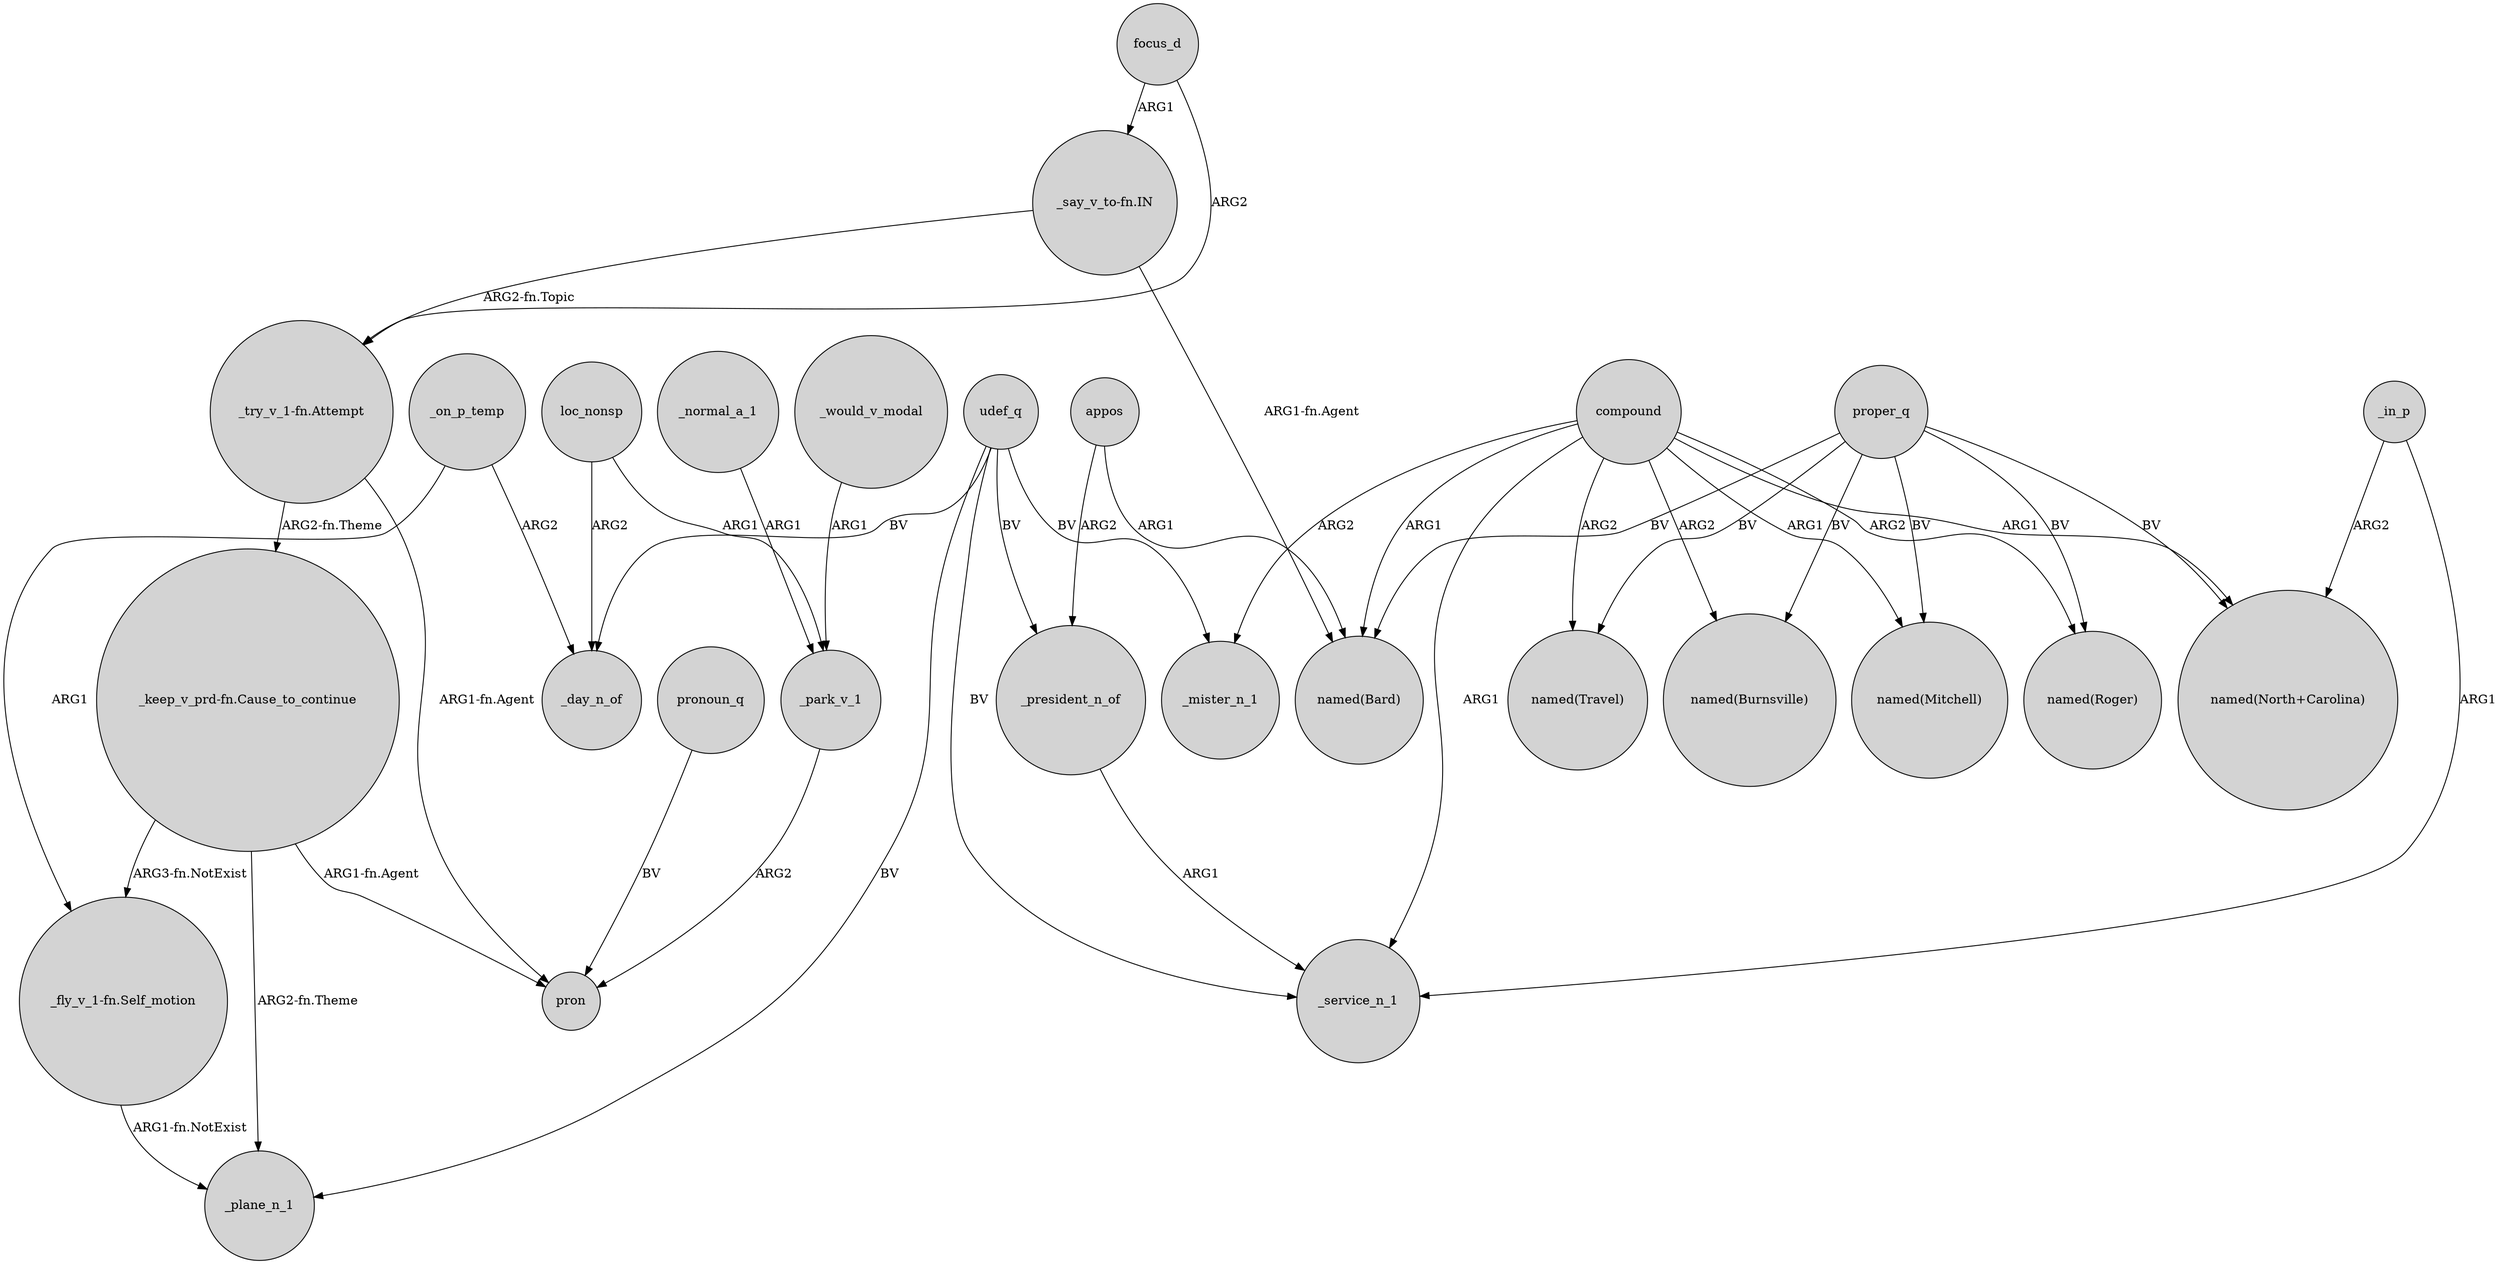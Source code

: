 digraph {
	node [shape=circle style=filled]
	appos -> "named(Bard)" [label=ARG1]
	proper_q -> "named(Burnsville)" [label=BV]
	proper_q -> "named(Bard)" [label=BV]
	"_keep_v_prd-fn.Cause_to_continue" -> pron [label="ARG1-fn.Agent"]
	"_say_v_to-fn.IN" -> "named(Bard)" [label="ARG1-fn.Agent"]
	compound -> _mister_n_1 [label=ARG2]
	proper_q -> "named(Travel)" [label=BV]
	_park_v_1 -> pron [label=ARG2]
	udef_q -> _mister_n_1 [label=BV]
	_would_v_modal -> _park_v_1 [label=ARG1]
	udef_q -> _day_n_of [label=BV]
	compound -> "named(Travel)" [label=ARG2]
	focus_d -> "_try_v_1-fn.Attempt" [label=ARG2]
	compound -> "named(North+Carolina)" [label=ARG1]
	_on_p_temp -> "_fly_v_1-fn.Self_motion" [label=ARG1]
	compound -> "named(Mitchell)" [label=ARG1]
	_in_p -> _service_n_1 [label=ARG1]
	proper_q -> "named(North+Carolina)" [label=BV]
	_normal_a_1 -> _park_v_1 [label=ARG1]
	"_try_v_1-fn.Attempt" -> "_keep_v_prd-fn.Cause_to_continue" [label="ARG2-fn.Theme"]
	pronoun_q -> pron [label=BV]
	appos -> _president_n_of [label=ARG2]
	compound -> "named(Roger)" [label=ARG2]
	"_say_v_to-fn.IN" -> "_try_v_1-fn.Attempt" [label="ARG2-fn.Topic"]
	udef_q -> _service_n_1 [label=BV]
	"_keep_v_prd-fn.Cause_to_continue" -> _plane_n_1 [label="ARG2-fn.Theme"]
	udef_q -> _president_n_of [label=BV]
	udef_q -> _plane_n_1 [label=BV]
	"_fly_v_1-fn.Self_motion" -> _plane_n_1 [label="ARG1-fn.NotExist"]
	compound -> "named(Burnsville)" [label=ARG2]
	proper_q -> "named(Mitchell)" [label=BV]
	loc_nonsp -> _day_n_of [label=ARG2]
	proper_q -> "named(Roger)" [label=BV]
	"_try_v_1-fn.Attempt" -> pron [label="ARG1-fn.Agent"]
	"_keep_v_prd-fn.Cause_to_continue" -> "_fly_v_1-fn.Self_motion" [label="ARG3-fn.NotExist"]
	loc_nonsp -> _park_v_1 [label=ARG1]
	_president_n_of -> _service_n_1 [label=ARG1]
	compound -> "named(Bard)" [label=ARG1]
	compound -> _service_n_1 [label=ARG1]
	_on_p_temp -> _day_n_of [label=ARG2]
	_in_p -> "named(North+Carolina)" [label=ARG2]
	focus_d -> "_say_v_to-fn.IN" [label=ARG1]
}

